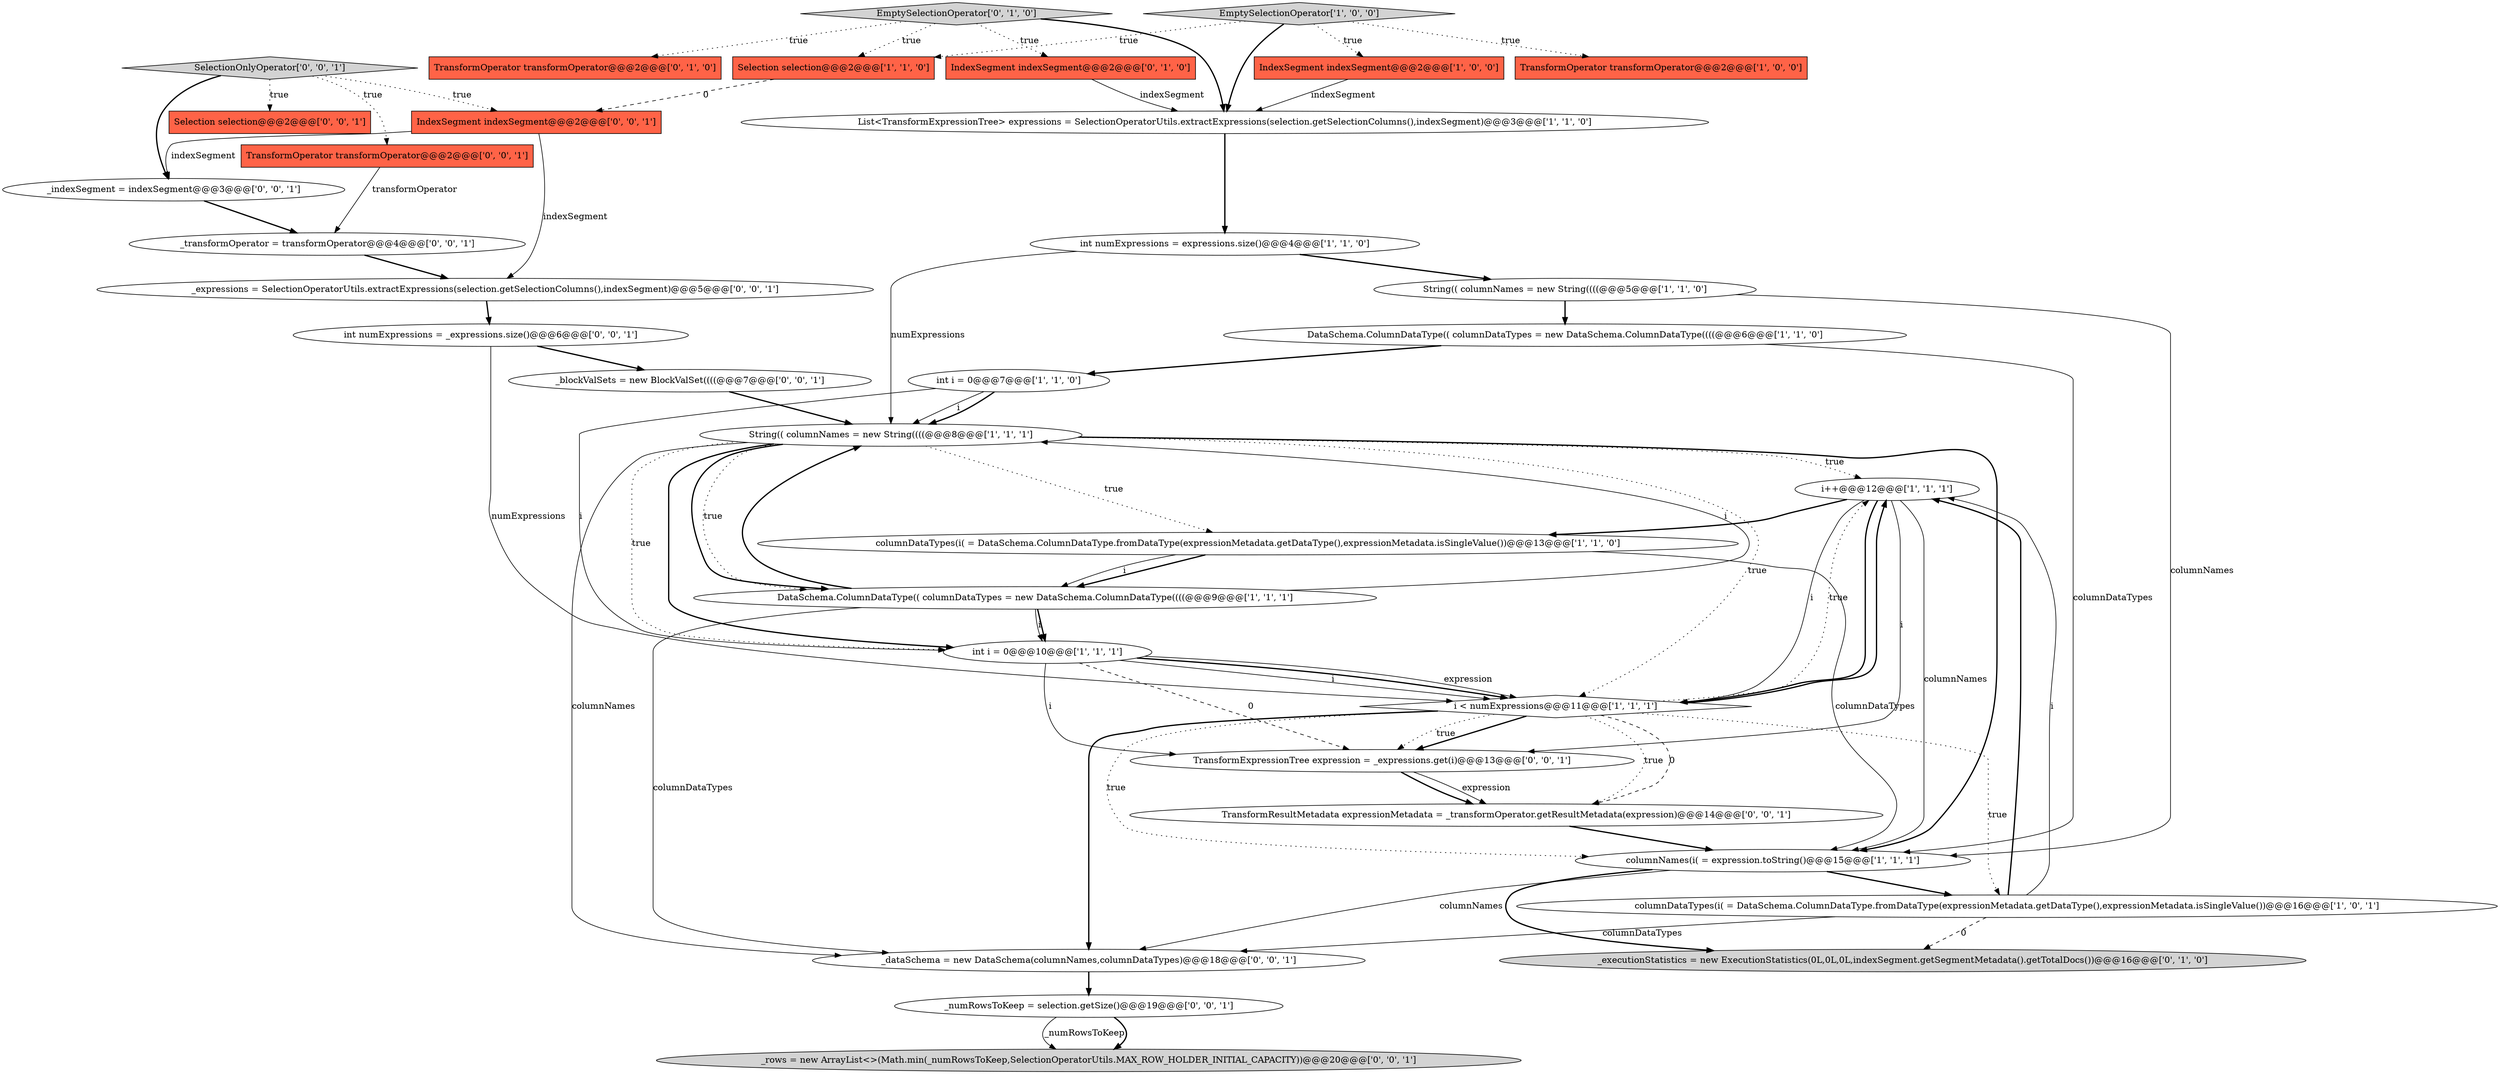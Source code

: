 digraph {
13 [style = filled, label = "DataSchema.ColumnDataType(( columnDataTypes = new DataSchema.ColumnDataType((((@@@6@@@['1', '1', '0']", fillcolor = white, shape = ellipse image = "AAA0AAABBB1BBB"];
0 [style = filled, label = "i++@@@12@@@['1', '1', '1']", fillcolor = white, shape = ellipse image = "AAA0AAABBB1BBB"];
30 [style = filled, label = "_rows = new ArrayList<>(Math.min(_numRowsToKeep,SelectionOperatorUtils.MAX_ROW_HOLDER_INITIAL_CAPACITY))@@@20@@@['0', '0', '1']", fillcolor = lightgray, shape = ellipse image = "AAA0AAABBB3BBB"];
6 [style = filled, label = "int numExpressions = expressions.size()@@@4@@@['1', '1', '0']", fillcolor = white, shape = ellipse image = "AAA0AAABBB1BBB"];
27 [style = filled, label = "_indexSegment = indexSegment@@@3@@@['0', '0', '1']", fillcolor = white, shape = ellipse image = "AAA0AAABBB3BBB"];
21 [style = filled, label = "TransformOperator transformOperator@@@2@@@['0', '0', '1']", fillcolor = tomato, shape = box image = "AAA0AAABBB3BBB"];
29 [style = filled, label = "TransformExpressionTree expression = _expressions.get(i)@@@13@@@['0', '0', '1']", fillcolor = white, shape = ellipse image = "AAA0AAABBB3BBB"];
26 [style = filled, label = "_transformOperator = transformOperator@@@4@@@['0', '0', '1']", fillcolor = white, shape = ellipse image = "AAA0AAABBB3BBB"];
12 [style = filled, label = "columnDataTypes(i( = DataSchema.ColumnDataType.fromDataType(expressionMetadata.getDataType(),expressionMetadata.isSingleValue())@@@16@@@['1', '0', '1']", fillcolor = white, shape = ellipse image = "AAA0AAABBB1BBB"];
33 [style = filled, label = "_expressions = SelectionOperatorUtils.extractExpressions(selection.getSelectionColumns(),indexSegment)@@@5@@@['0', '0', '1']", fillcolor = white, shape = ellipse image = "AAA0AAABBB3BBB"];
18 [style = filled, label = "IndexSegment indexSegment@@@2@@@['0', '1', '0']", fillcolor = tomato, shape = box image = "AAA0AAABBB2BBB"];
20 [style = filled, label = "_executionStatistics = new ExecutionStatistics(0L,0L,0L,indexSegment.getSegmentMetadata().getTotalDocs())@@@16@@@['0', '1', '0']", fillcolor = lightgray, shape = ellipse image = "AAA1AAABBB2BBB"];
19 [style = filled, label = "EmptySelectionOperator['0', '1', '0']", fillcolor = lightgray, shape = diamond image = "AAA0AAABBB2BBB"];
5 [style = filled, label = "List<TransformExpressionTree> expressions = SelectionOperatorUtils.extractExpressions(selection.getSelectionColumns(),indexSegment)@@@3@@@['1', '1', '0']", fillcolor = white, shape = ellipse image = "AAA0AAABBB1BBB"];
22 [style = filled, label = "Selection selection@@@2@@@['0', '0', '1']", fillcolor = tomato, shape = box image = "AAA0AAABBB3BBB"];
9 [style = filled, label = "DataSchema.ColumnDataType(( columnDataTypes = new DataSchema.ColumnDataType((((@@@9@@@['1', '1', '1']", fillcolor = white, shape = ellipse image = "AAA0AAABBB1BBB"];
15 [style = filled, label = "columnDataTypes(i( = DataSchema.ColumnDataType.fromDataType(expressionMetadata.getDataType(),expressionMetadata.isSingleValue())@@@13@@@['1', '1', '0']", fillcolor = white, shape = ellipse image = "AAA0AAABBB1BBB"];
28 [style = filled, label = "_blockValSets = new BlockValSet((((@@@7@@@['0', '0', '1']", fillcolor = white, shape = ellipse image = "AAA0AAABBB3BBB"];
14 [style = filled, label = "i < numExpressions@@@11@@@['1', '1', '1']", fillcolor = white, shape = diamond image = "AAA0AAABBB1BBB"];
34 [style = filled, label = "SelectionOnlyOperator['0', '0', '1']", fillcolor = lightgray, shape = diamond image = "AAA0AAABBB3BBB"];
2 [style = filled, label = "IndexSegment indexSegment@@@2@@@['1', '0', '0']", fillcolor = tomato, shape = box image = "AAA0AAABBB1BBB"];
4 [style = filled, label = "Selection selection@@@2@@@['1', '1', '0']", fillcolor = tomato, shape = box image = "AAA0AAABBB1BBB"];
17 [style = filled, label = "TransformOperator transformOperator@@@2@@@['0', '1', '0']", fillcolor = tomato, shape = box image = "AAA0AAABBB2BBB"];
23 [style = filled, label = "IndexSegment indexSegment@@@2@@@['0', '0', '1']", fillcolor = tomato, shape = box image = "AAA0AAABBB3BBB"];
11 [style = filled, label = "String(( columnNames = new String((((@@@8@@@['1', '1', '1']", fillcolor = white, shape = ellipse image = "AAA0AAABBB1BBB"];
25 [style = filled, label = "int numExpressions = _expressions.size()@@@6@@@['0', '0', '1']", fillcolor = white, shape = ellipse image = "AAA0AAABBB3BBB"];
1 [style = filled, label = "EmptySelectionOperator['1', '0', '0']", fillcolor = lightgray, shape = diamond image = "AAA0AAABBB1BBB"];
3 [style = filled, label = "TransformOperator transformOperator@@@2@@@['1', '0', '0']", fillcolor = tomato, shape = box image = "AAA0AAABBB1BBB"];
7 [style = filled, label = "int i = 0@@@7@@@['1', '1', '0']", fillcolor = white, shape = ellipse image = "AAA0AAABBB1BBB"];
8 [style = filled, label = "int i = 0@@@10@@@['1', '1', '1']", fillcolor = white, shape = ellipse image = "AAA0AAABBB1BBB"];
16 [style = filled, label = "String(( columnNames = new String((((@@@5@@@['1', '1', '0']", fillcolor = white, shape = ellipse image = "AAA0AAABBB1BBB"];
32 [style = filled, label = "_numRowsToKeep = selection.getSize()@@@19@@@['0', '0', '1']", fillcolor = white, shape = ellipse image = "AAA0AAABBB3BBB"];
10 [style = filled, label = "columnNames(i( = expression.toString()@@@15@@@['1', '1', '1']", fillcolor = white, shape = ellipse image = "AAA0AAABBB1BBB"];
31 [style = filled, label = "TransformResultMetadata expressionMetadata = _transformOperator.getResultMetadata(expression)@@@14@@@['0', '0', '1']", fillcolor = white, shape = ellipse image = "AAA0AAABBB3BBB"];
24 [style = filled, label = "_dataSchema = new DataSchema(columnNames,columnDataTypes)@@@18@@@['0', '0', '1']", fillcolor = white, shape = ellipse image = "AAA0AAABBB3BBB"];
12->0 [style = bold, label=""];
8->14 [style = solid, label="i"];
11->9 [style = dotted, label="true"];
8->14 [style = bold, label=""];
24->32 [style = bold, label=""];
14->0 [style = dotted, label="true"];
4->23 [style = dashed, label="0"];
23->33 [style = solid, label="indexSegment"];
13->7 [style = bold, label=""];
9->11 [style = bold, label=""];
15->9 [style = bold, label=""];
25->14 [style = solid, label="numExpressions"];
31->10 [style = bold, label=""];
19->5 [style = bold, label=""];
11->24 [style = solid, label="columnNames"];
12->0 [style = solid, label="i"];
8->29 [style = solid, label="i"];
9->11 [style = solid, label="i"];
9->8 [style = solid, label="i"];
8->29 [style = dashed, label="0"];
26->33 [style = bold, label=""];
6->11 [style = solid, label="numExpressions"];
11->9 [style = bold, label=""];
14->0 [style = bold, label=""];
14->24 [style = bold, label=""];
11->0 [style = dotted, label="true"];
15->9 [style = solid, label="i"];
12->24 [style = solid, label="columnDataTypes"];
21->26 [style = solid, label="transformOperator"];
16->13 [style = bold, label=""];
7->11 [style = bold, label=""];
0->29 [style = solid, label="i"];
14->12 [style = dotted, label="true"];
19->18 [style = dotted, label="true"];
14->31 [style = dotted, label="true"];
19->4 [style = dotted, label="true"];
18->5 [style = solid, label="indexSegment"];
10->12 [style = bold, label=""];
15->10 [style = solid, label="columnDataTypes"];
6->16 [style = bold, label=""];
14->29 [style = bold, label=""];
2->5 [style = solid, label="indexSegment"];
7->8 [style = solid, label="i"];
11->8 [style = dotted, label="true"];
25->28 [style = bold, label=""];
1->3 [style = dotted, label="true"];
11->10 [style = bold, label=""];
0->15 [style = bold, label=""];
14->31 [style = dashed, label="0"];
29->31 [style = solid, label="expression"];
11->14 [style = dotted, label="true"];
11->8 [style = bold, label=""];
7->11 [style = solid, label="i"];
13->10 [style = solid, label="columnDataTypes"];
0->14 [style = solid, label="i"];
27->26 [style = bold, label=""];
29->31 [style = bold, label=""];
0->10 [style = solid, label="columnNames"];
8->14 [style = solid, label="expression"];
14->29 [style = dotted, label="true"];
14->10 [style = dotted, label="true"];
11->15 [style = dotted, label="true"];
34->23 [style = dotted, label="true"];
10->24 [style = solid, label="columnNames"];
1->2 [style = dotted, label="true"];
32->30 [style = solid, label="_numRowsToKeep"];
16->10 [style = solid, label="columnNames"];
23->27 [style = solid, label="indexSegment"];
32->30 [style = bold, label=""];
19->17 [style = dotted, label="true"];
9->8 [style = bold, label=""];
28->11 [style = bold, label=""];
34->27 [style = bold, label=""];
0->14 [style = bold, label=""];
34->21 [style = dotted, label="true"];
12->20 [style = dashed, label="0"];
33->25 [style = bold, label=""];
34->22 [style = dotted, label="true"];
1->4 [style = dotted, label="true"];
5->6 [style = bold, label=""];
9->24 [style = solid, label="columnDataTypes"];
1->5 [style = bold, label=""];
10->20 [style = bold, label=""];
}
